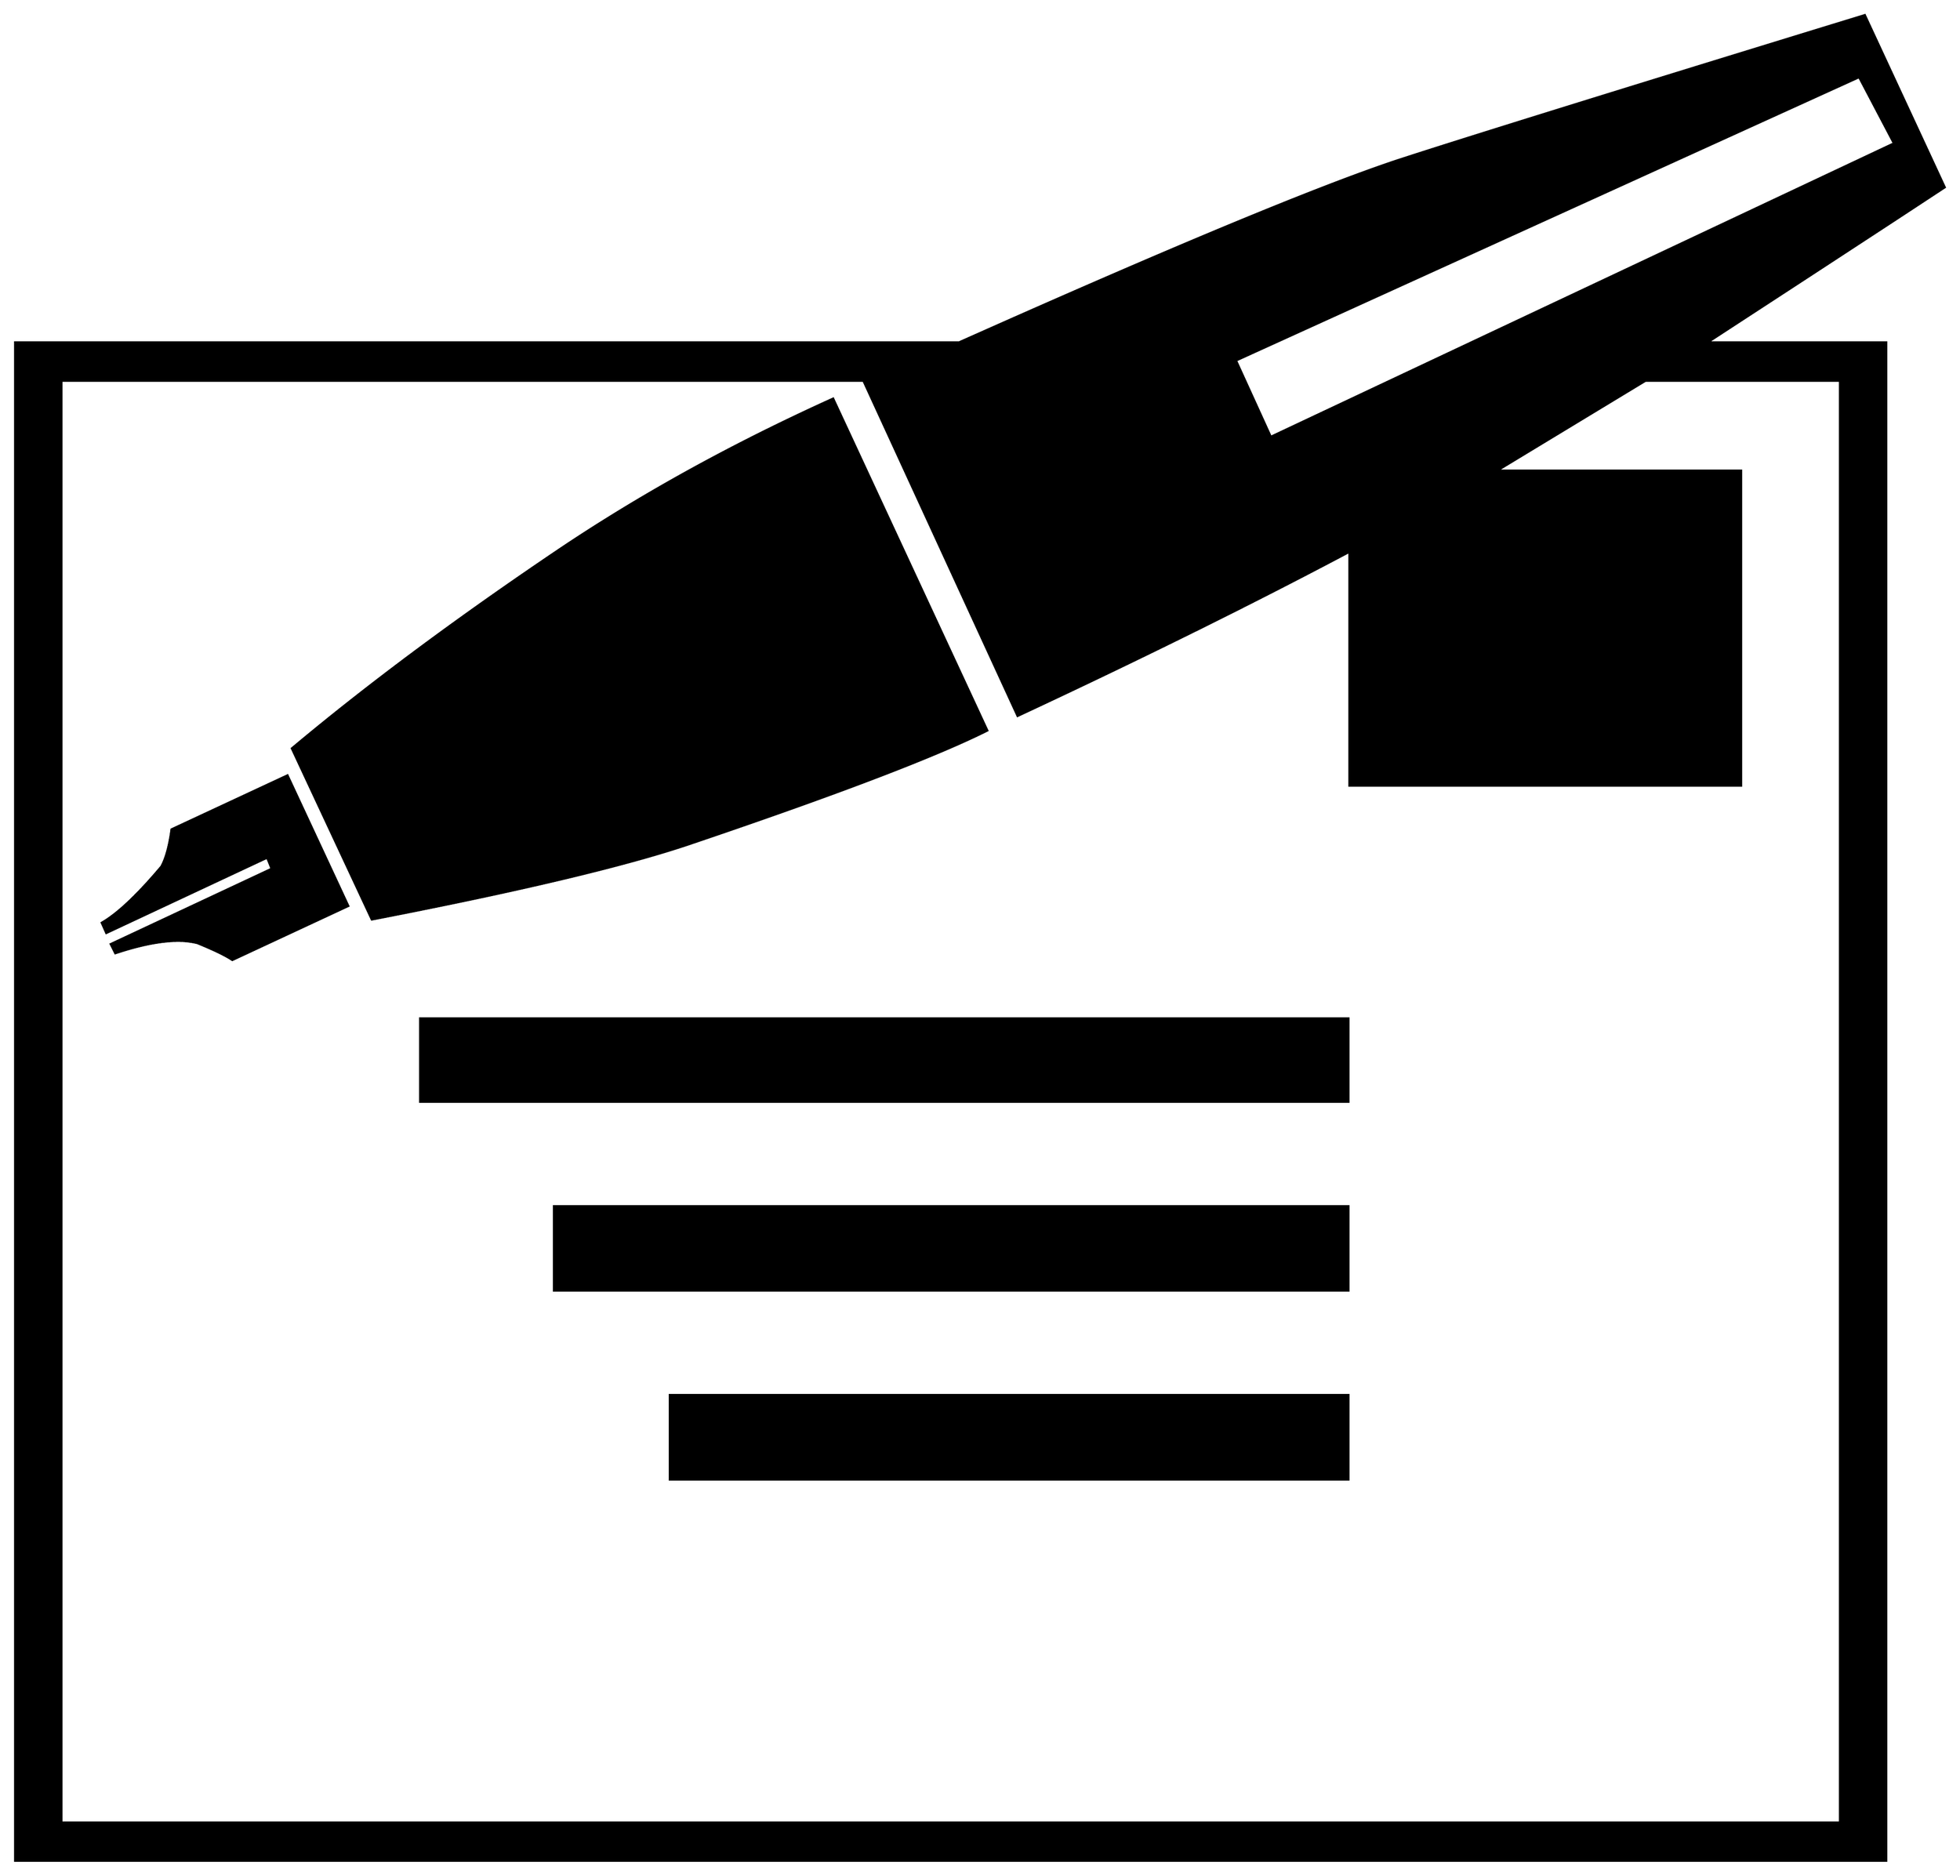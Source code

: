 


\begin{tikzpicture}[y=0.80pt, x=0.80pt, yscale=-1.0, xscale=1.0, inner sep=0pt, outer sep=0pt]
\begin{scope}[shift={(100.0,1844.0)},nonzero rule]
  \path[draw=.,fill=.,line width=1.600pt] (1909.0,-1388.0) ..
    controls (1873.667,-1364.667) and (1803.333,-1318.667) ..
    (1698.0,-1250.0) -- (1857.0,-1250.0) -- (1857.0,100.0) --
    (194.0,100.0) -- (194.0,-1250.0) -- (1033.0,-1250.0) ..
    controls (1219.667,-1333.333) and (1348.667,-1387.0) ..
    (1420.0,-1411.0) .. controls (1472.667,-1428.333) and
    (1612.0,-1471.667) .. (1838.0,-1541.0) -- (1909.0,-1388.0) --
    cycle(1864.0,-1427.0) -- (1833.0,-1486.0) --
    (1279.0,-1234.0) -- (1310.0,-1166.0) -- (1864.0,-1427.0) --
    cycle(1816.0,66.0) -- (1816.0,-1216.0) -- (1643.0,-1216.0)
    -- (1511.0,-1136.0) -- (1728.0,-1136.0) -- (1728.0,-856.0)
    -- (1380.0,-856.0) -- (1380.0,-1064.0) .. controls
    (1293.333,-1018.0) and (1195.0,-969.333) .. (1085.0,-918.0) --
    (948.0,-1216.0) -- (235.0,-1216.0) -- (235.0,66.0) --
    (1816.0,66.0) -- cycle(1058.0,-905.0) .. controls
    (1011.333,-881.667) and (923.0,-848.0) .. (793.0,-804.0) ..
    controls (735.667,-784.667) and (641.667,-762.333) .. (511.0,-737.0)
    -- (440.0,-889.0) .. controls (506.0,-944.333) and
    (583.333,-1002.0) .. (672.0,-1062.0) .. controls
    (746.667,-1112.667) and (829.667,-1158.667) .. (921.0,-1200.0) --
    (1058.0,-905.0) -- cycle(1379.0,-575.0) -- (554.0,-575.0) --
    (554.0,-649.0) -- (1379.0,-649.0) -- (1379.0,-575.0) --
    cycle(1379.0,-407.0) -- (673.0,-407.0) -- (673.0,-482.0) --
    (1379.0,-482.0) -- (1379.0,-407.0) -- cycle(1379.0,-239.0)
    -- (776.0,-239.0) -- (776.0,-314.0) -- (1379.0,-314.0) --
    (1379.0,-239.0) -- cycle(490.0,-749.0) -- (387.0,-701.0) ..
    controls (381.0,-705.0) and (370.667,-710.0) .. (356.0,-716.0)
    .. controls (350.667,-717.333) and (345.0,-718.0) ..
    (339.0,-718.0) .. controls (323.667,-718.0) and (305.0,-714.333)
    .. (283.0,-707.0) -- (279.0,-715.0) -- (422.0,-782.0) --
    (418.0,-792.0) -- (275.0,-725.0) -- (271.0,-734.0) ..
    controls (285.0,-742.0) and (302.667,-758.667) .. (324.0,-784.0)
    .. controls (328.0,-791.333) and (331.0,-802.333) ..
    (333.0,-817.0) -- (436.0,-865.0) -- (490.0,-749.0) -- cycle;
\end{scope}

\end{tikzpicture}

